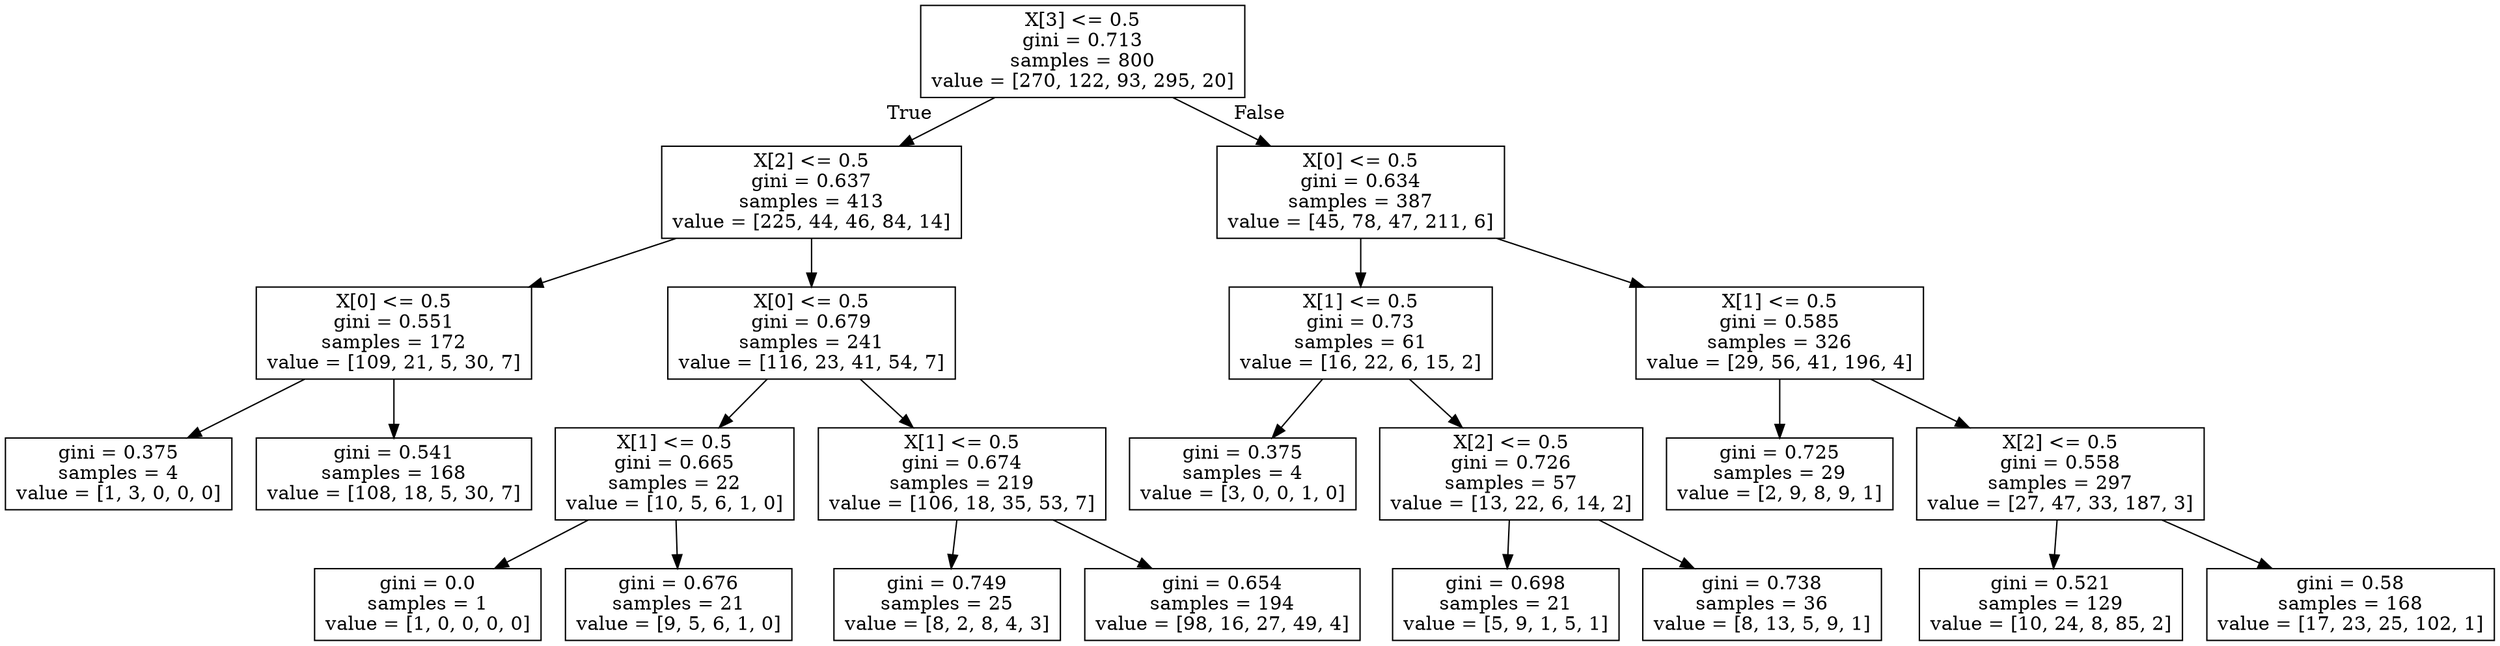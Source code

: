 digraph Tree {
node [shape=box] ;
0 [label="X[3] <= 0.5\ngini = 0.713\nsamples = 800\nvalue = [270, 122, 93, 295, 20]"] ;
1 [label="X[2] <= 0.5\ngini = 0.637\nsamples = 413\nvalue = [225, 44, 46, 84, 14]"] ;
0 -> 1 [labeldistance=2.5, labelangle=45, headlabel="True"] ;
2 [label="X[0] <= 0.5\ngini = 0.551\nsamples = 172\nvalue = [109, 21, 5, 30, 7]"] ;
1 -> 2 ;
3 [label="gini = 0.375\nsamples = 4\nvalue = [1, 3, 0, 0, 0]"] ;
2 -> 3 ;
4 [label="gini = 0.541\nsamples = 168\nvalue = [108, 18, 5, 30, 7]"] ;
2 -> 4 ;
5 [label="X[0] <= 0.5\ngini = 0.679\nsamples = 241\nvalue = [116, 23, 41, 54, 7]"] ;
1 -> 5 ;
6 [label="X[1] <= 0.5\ngini = 0.665\nsamples = 22\nvalue = [10, 5, 6, 1, 0]"] ;
5 -> 6 ;
7 [label="gini = 0.0\nsamples = 1\nvalue = [1, 0, 0, 0, 0]"] ;
6 -> 7 ;
8 [label="gini = 0.676\nsamples = 21\nvalue = [9, 5, 6, 1, 0]"] ;
6 -> 8 ;
9 [label="X[1] <= 0.5\ngini = 0.674\nsamples = 219\nvalue = [106, 18, 35, 53, 7]"] ;
5 -> 9 ;
10 [label="gini = 0.749\nsamples = 25\nvalue = [8, 2, 8, 4, 3]"] ;
9 -> 10 ;
11 [label="gini = 0.654\nsamples = 194\nvalue = [98, 16, 27, 49, 4]"] ;
9 -> 11 ;
12 [label="X[0] <= 0.5\ngini = 0.634\nsamples = 387\nvalue = [45, 78, 47, 211, 6]"] ;
0 -> 12 [labeldistance=2.5, labelangle=-45, headlabel="False"] ;
13 [label="X[1] <= 0.5\ngini = 0.73\nsamples = 61\nvalue = [16, 22, 6, 15, 2]"] ;
12 -> 13 ;
14 [label="gini = 0.375\nsamples = 4\nvalue = [3, 0, 0, 1, 0]"] ;
13 -> 14 ;
15 [label="X[2] <= 0.5\ngini = 0.726\nsamples = 57\nvalue = [13, 22, 6, 14, 2]"] ;
13 -> 15 ;
16 [label="gini = 0.698\nsamples = 21\nvalue = [5, 9, 1, 5, 1]"] ;
15 -> 16 ;
17 [label="gini = 0.738\nsamples = 36\nvalue = [8, 13, 5, 9, 1]"] ;
15 -> 17 ;
18 [label="X[1] <= 0.5\ngini = 0.585\nsamples = 326\nvalue = [29, 56, 41, 196, 4]"] ;
12 -> 18 ;
19 [label="gini = 0.725\nsamples = 29\nvalue = [2, 9, 8, 9, 1]"] ;
18 -> 19 ;
20 [label="X[2] <= 0.5\ngini = 0.558\nsamples = 297\nvalue = [27, 47, 33, 187, 3]"] ;
18 -> 20 ;
21 [label="gini = 0.521\nsamples = 129\nvalue = [10, 24, 8, 85, 2]"] ;
20 -> 21 ;
22 [label="gini = 0.58\nsamples = 168\nvalue = [17, 23, 25, 102, 1]"] ;
20 -> 22 ;
}